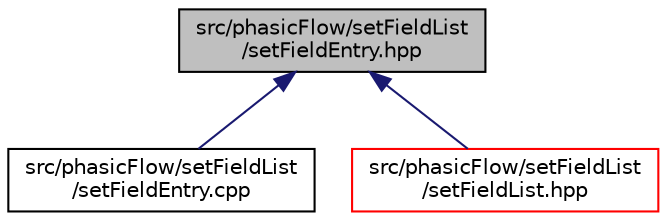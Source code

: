digraph "src/phasicFlow/setFieldList/setFieldEntry.hpp"
{
 // LATEX_PDF_SIZE
  edge [fontname="Helvetica",fontsize="10",labelfontname="Helvetica",labelfontsize="10"];
  node [fontname="Helvetica",fontsize="10",shape=record];
  Node1 [label="src/phasicFlow/setFieldList\l/setFieldEntry.hpp",height=0.2,width=0.4,color="black", fillcolor="grey75", style="filled", fontcolor="black",tooltip=" "];
  Node1 -> Node2 [dir="back",color="midnightblue",fontsize="10",style="solid",fontname="Helvetica"];
  Node2 [label="src/phasicFlow/setFieldList\l/setFieldEntry.cpp",height=0.2,width=0.4,color="black", fillcolor="white", style="filled",URL="$setFieldEntry_8cpp.html",tooltip=" "];
  Node1 -> Node3 [dir="back",color="midnightblue",fontsize="10",style="solid",fontname="Helvetica"];
  Node3 [label="src/phasicFlow/setFieldList\l/setFieldList.hpp",height=0.2,width=0.4,color="red", fillcolor="white", style="filled",URL="$setFieldList_8hpp.html",tooltip=" "];
}
